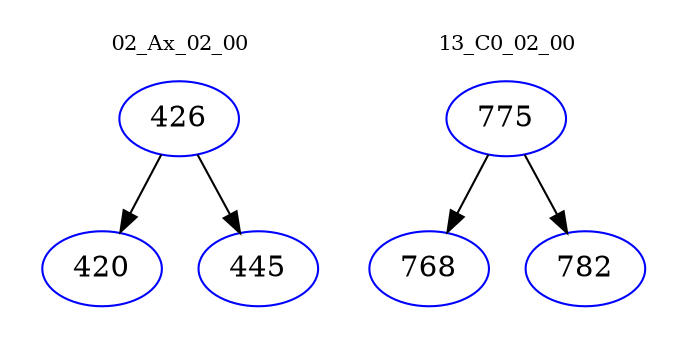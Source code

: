 digraph{
subgraph cluster_0 {
color = white
label = "02_Ax_02_00";
fontsize=10;
T0_426 [label="426", color="blue"]
T0_426 -> T0_420 [color="black"]
T0_420 [label="420", color="blue"]
T0_426 -> T0_445 [color="black"]
T0_445 [label="445", color="blue"]
}
subgraph cluster_1 {
color = white
label = "13_C0_02_00";
fontsize=10;
T1_775 [label="775", color="blue"]
T1_775 -> T1_768 [color="black"]
T1_768 [label="768", color="blue"]
T1_775 -> T1_782 [color="black"]
T1_782 [label="782", color="blue"]
}
}
